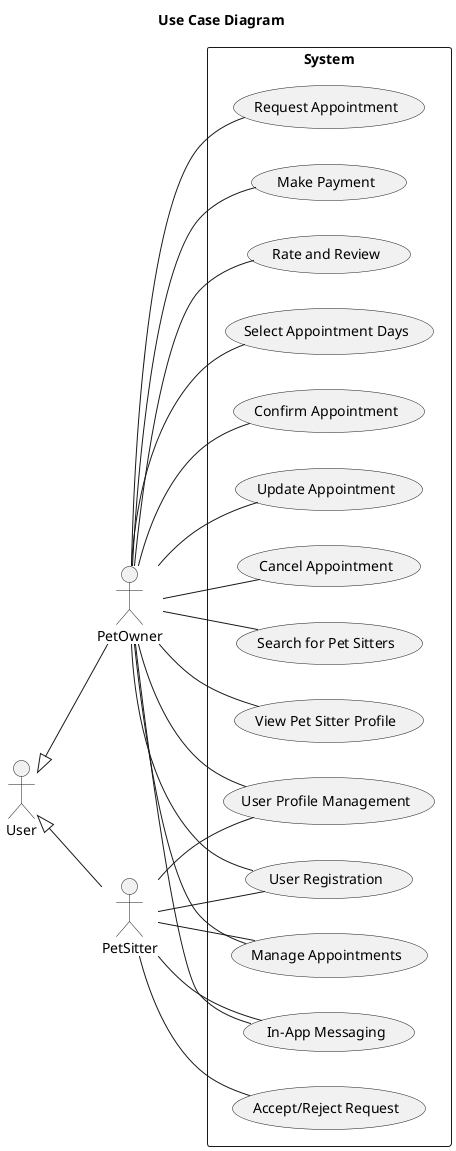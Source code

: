 @startuml
title Use Case Diagram 
left to right direction

actor "User" as User

  User <|-- "PetOwner"
  User <|-- "PetSitter"

rectangle "System" {

  PetOwner -- (User Registration)
  PetOwner -- (Search for Pet Sitters)
  PetOwner -- (View Pet Sitter Profile)
  PetOwner -- (Request Appointment)
  PetOwner -- (Manage Appointments)
  PetOwner -- (In-App Messaging)
  PetOwner -- (Make Payment)
  PetOwner -- (Rate and Review)
  PetOwner -- (User Profile Management)
  PetOwner -- (Select Appointment Days)
  PetOwner -- (Confirm Appointment)
  PetOwner -- (Update Appointment)
  PetOwner -- (Cancel Appointment)

  PetSitter -- (User Registration)
  PetSitter -- (Manage Appointments)
  PetSitter -- (Accept/Reject Request)
  PetSitter -- (In-App Messaging)
  PetSitter -- (User Profile Management)
}

@enduml
